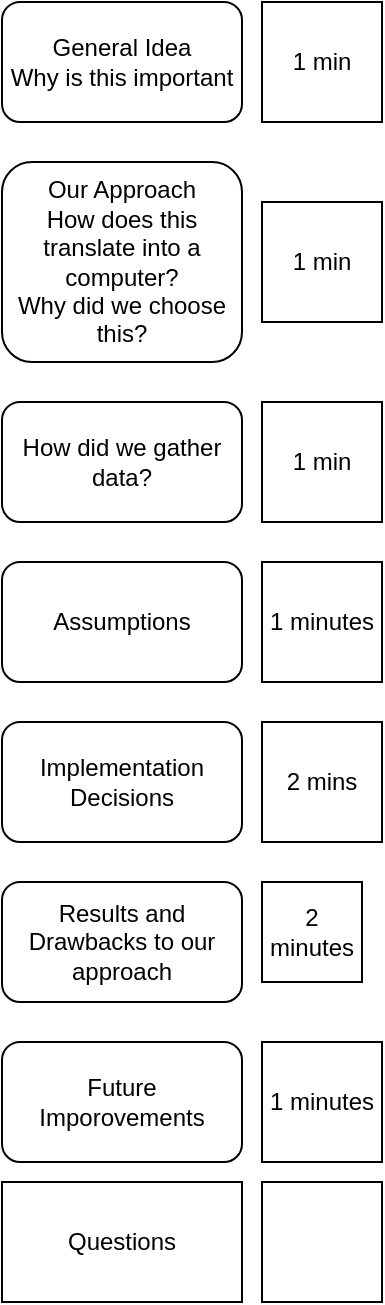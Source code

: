 <mxfile>
    <diagram id="dOFuA4Ox6V-rKKHwKf4m" name="Page-1">
        <mxGraphModel dx="1360" dy="1420" grid="1" gridSize="10" guides="1" tooltips="1" connect="1" arrows="1" fold="1" page="1" pageScale="1" pageWidth="850" pageHeight="1100" math="0" shadow="0">
            <root>
                <mxCell id="0"/>
                <mxCell id="1" parent="0"/>
                <mxCell id="2" value="General Idea&lt;br&gt;Why is this important" style="rounded=1;whiteSpace=wrap;html=1;" vertex="1" parent="1">
                    <mxGeometry x="170" y="70" width="120" height="60" as="geometry"/>
                </mxCell>
                <mxCell id="3" value="1 min" style="whiteSpace=wrap;html=1;aspect=fixed;" vertex="1" parent="1">
                    <mxGeometry x="300" y="70" width="60" height="60" as="geometry"/>
                </mxCell>
                <mxCell id="6" value="Our Approach&lt;br&gt;How does this translate into a computer?&lt;br&gt;Why did we choose this?" style="rounded=1;whiteSpace=wrap;html=1;" vertex="1" parent="1">
                    <mxGeometry x="170" y="150" width="120" height="100" as="geometry"/>
                </mxCell>
                <mxCell id="7" value="1 min" style="whiteSpace=wrap;html=1;aspect=fixed;" vertex="1" parent="1">
                    <mxGeometry x="300" y="170" width="60" height="60" as="geometry"/>
                </mxCell>
                <mxCell id="8" value="Implementation Decisions" style="rounded=1;whiteSpace=wrap;html=1;" vertex="1" parent="1">
                    <mxGeometry x="170" y="430" width="120" height="60" as="geometry"/>
                </mxCell>
                <mxCell id="9" value="2 mins" style="whiteSpace=wrap;html=1;aspect=fixed;" vertex="1" parent="1">
                    <mxGeometry x="300" y="430" width="60" height="60" as="geometry"/>
                </mxCell>
                <mxCell id="10" value="How did we gather data?" style="rounded=1;whiteSpace=wrap;html=1;" vertex="1" parent="1">
                    <mxGeometry x="170" y="270" width="120" height="60" as="geometry"/>
                </mxCell>
                <mxCell id="11" value="1 min" style="whiteSpace=wrap;html=1;aspect=fixed;" vertex="1" parent="1">
                    <mxGeometry x="300" y="270" width="60" height="60" as="geometry"/>
                </mxCell>
                <mxCell id="13" value="Assumptions" style="rounded=1;whiteSpace=wrap;html=1;" vertex="1" parent="1">
                    <mxGeometry x="170" y="350" width="120" height="60" as="geometry"/>
                </mxCell>
                <mxCell id="14" value="1 minutes" style="whiteSpace=wrap;html=1;aspect=fixed;" vertex="1" parent="1">
                    <mxGeometry x="300" y="350" width="60" height="60" as="geometry"/>
                </mxCell>
                <mxCell id="15" value="Results and Drawbacks to our approach" style="rounded=1;whiteSpace=wrap;html=1;" vertex="1" parent="1">
                    <mxGeometry x="170" y="510" width="120" height="60" as="geometry"/>
                </mxCell>
                <mxCell id="16" value="2 minutes" style="whiteSpace=wrap;html=1;aspect=fixed;" vertex="1" parent="1">
                    <mxGeometry x="300" y="510" width="50" height="50" as="geometry"/>
                </mxCell>
                <mxCell id="17" value="Future Imporovements" style="rounded=1;whiteSpace=wrap;html=1;" vertex="1" parent="1">
                    <mxGeometry x="170" y="590" width="120" height="60" as="geometry"/>
                </mxCell>
                <mxCell id="18" value="1 minutes" style="whiteSpace=wrap;html=1;aspect=fixed;" vertex="1" parent="1">
                    <mxGeometry x="300" y="590" width="60" height="60" as="geometry"/>
                </mxCell>
                <mxCell id="19" value="Questions" style="rounded=0;whiteSpace=wrap;html=1;" vertex="1" parent="1">
                    <mxGeometry x="170" y="660" width="120" height="60" as="geometry"/>
                </mxCell>
                <mxCell id="20" value="" style="whiteSpace=wrap;html=1;aspect=fixed;" vertex="1" parent="1">
                    <mxGeometry x="300" y="660" width="60" height="60" as="geometry"/>
                </mxCell>
            </root>
        </mxGraphModel>
    </diagram>
</mxfile>